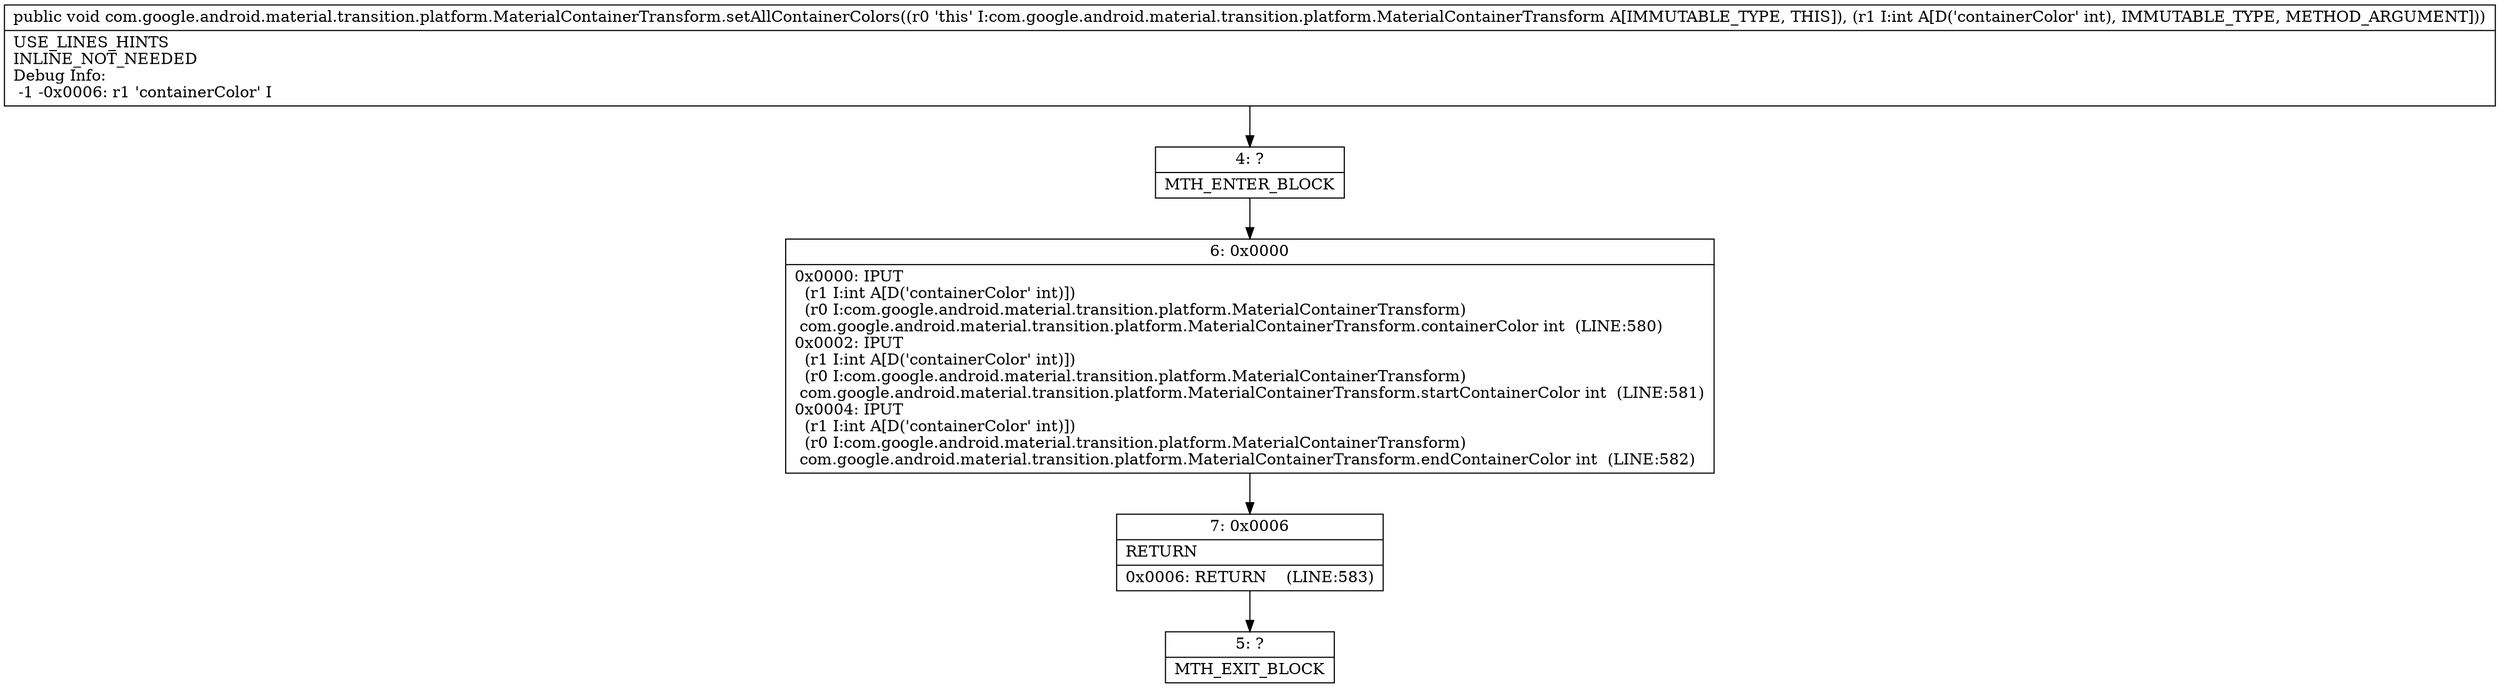 digraph "CFG forcom.google.android.material.transition.platform.MaterialContainerTransform.setAllContainerColors(I)V" {
Node_4 [shape=record,label="{4\:\ ?|MTH_ENTER_BLOCK\l}"];
Node_6 [shape=record,label="{6\:\ 0x0000|0x0000: IPUT  \l  (r1 I:int A[D('containerColor' int)])\l  (r0 I:com.google.android.material.transition.platform.MaterialContainerTransform)\l com.google.android.material.transition.platform.MaterialContainerTransform.containerColor int  (LINE:580)\l0x0002: IPUT  \l  (r1 I:int A[D('containerColor' int)])\l  (r0 I:com.google.android.material.transition.platform.MaterialContainerTransform)\l com.google.android.material.transition.platform.MaterialContainerTransform.startContainerColor int  (LINE:581)\l0x0004: IPUT  \l  (r1 I:int A[D('containerColor' int)])\l  (r0 I:com.google.android.material.transition.platform.MaterialContainerTransform)\l com.google.android.material.transition.platform.MaterialContainerTransform.endContainerColor int  (LINE:582)\l}"];
Node_7 [shape=record,label="{7\:\ 0x0006|RETURN\l|0x0006: RETURN    (LINE:583)\l}"];
Node_5 [shape=record,label="{5\:\ ?|MTH_EXIT_BLOCK\l}"];
MethodNode[shape=record,label="{public void com.google.android.material.transition.platform.MaterialContainerTransform.setAllContainerColors((r0 'this' I:com.google.android.material.transition.platform.MaterialContainerTransform A[IMMUTABLE_TYPE, THIS]), (r1 I:int A[D('containerColor' int), IMMUTABLE_TYPE, METHOD_ARGUMENT]))  | USE_LINES_HINTS\lINLINE_NOT_NEEDED\lDebug Info:\l  \-1 \-0x0006: r1 'containerColor' I\l}"];
MethodNode -> Node_4;Node_4 -> Node_6;
Node_6 -> Node_7;
Node_7 -> Node_5;
}

